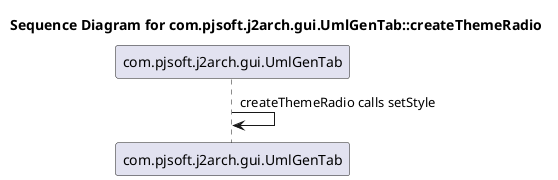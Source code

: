 @startuml
title Sequence Diagram for com.pjsoft.j2arch.gui.UmlGenTab::createThemeRadio
com.pjsoft.j2arch.gui.UmlGenTab -> com.pjsoft.j2arch.gui.UmlGenTab : createThemeRadio calls setStyle
@enduml